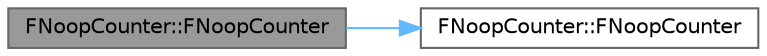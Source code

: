 digraph "FNoopCounter::FNoopCounter"
{
 // INTERACTIVE_SVG=YES
 // LATEX_PDF_SIZE
  bgcolor="transparent";
  edge [fontname=Helvetica,fontsize=10,labelfontname=Helvetica,labelfontsize=10];
  node [fontname=Helvetica,fontsize=10,shape=box,height=0.2,width=0.4];
  rankdir="LR";
  Node1 [id="Node000001",label="FNoopCounter::FNoopCounter",height=0.2,width=0.4,color="gray40", fillcolor="grey60", style="filled", fontcolor="black",tooltip=" "];
  Node1 -> Node2 [id="edge1_Node000001_Node000002",color="steelblue1",style="solid",tooltip=" "];
  Node2 [id="Node000002",label="FNoopCounter::FNoopCounter",height=0.2,width=0.4,color="grey40", fillcolor="white", style="filled",URL="$d7/d1d/classFNoopCounter.html#a71c15946fc0c56fe99dad021b8200532",tooltip=" "];
}
